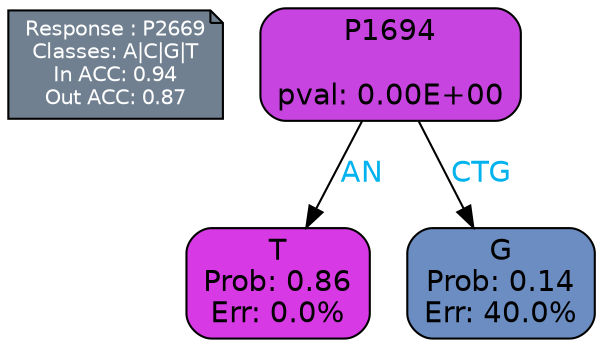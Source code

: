 digraph Tree {
node [shape=box, style="filled, rounded", color="black", fontname=helvetica] ;
graph [ranksep=equally, splines=polylines, bgcolor=transparent, dpi=600] ;
edge [fontname=helvetica] ;
LEGEND [label="Response : P2669
Classes: A|C|G|T
In ACC: 0.94
Out ACC: 0.87
",shape=note,align=left,style=filled,fillcolor="slategray",fontcolor="white",fontsize=10];1 [label="P1694

pval: 0.00E+00", fillcolor="#c744e0"] ;
2 [label="T
Prob: 0.86
Err: 0.0%", fillcolor="#d739e5"] ;
3 [label="G
Prob: 0.14
Err: 40.0%", fillcolor="#6b8dc2"] ;
1 -> 2 [label="AN",fontcolor=deepskyblue2] ;
1 -> 3 [label="CTG",fontcolor=deepskyblue2] ;
{rank = same; 2;3;}{rank = same; LEGEND;1;}}